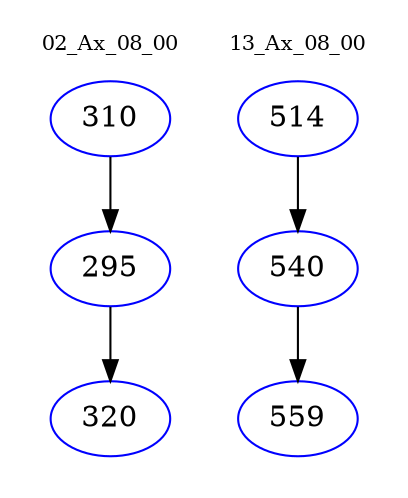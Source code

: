 digraph{
subgraph cluster_0 {
color = white
label = "02_Ax_08_00";
fontsize=10;
T0_310 [label="310", color="blue"]
T0_310 -> T0_295 [color="black"]
T0_295 [label="295", color="blue"]
T0_295 -> T0_320 [color="black"]
T0_320 [label="320", color="blue"]
}
subgraph cluster_1 {
color = white
label = "13_Ax_08_00";
fontsize=10;
T1_514 [label="514", color="blue"]
T1_514 -> T1_540 [color="black"]
T1_540 [label="540", color="blue"]
T1_540 -> T1_559 [color="black"]
T1_559 [label="559", color="blue"]
}
}
